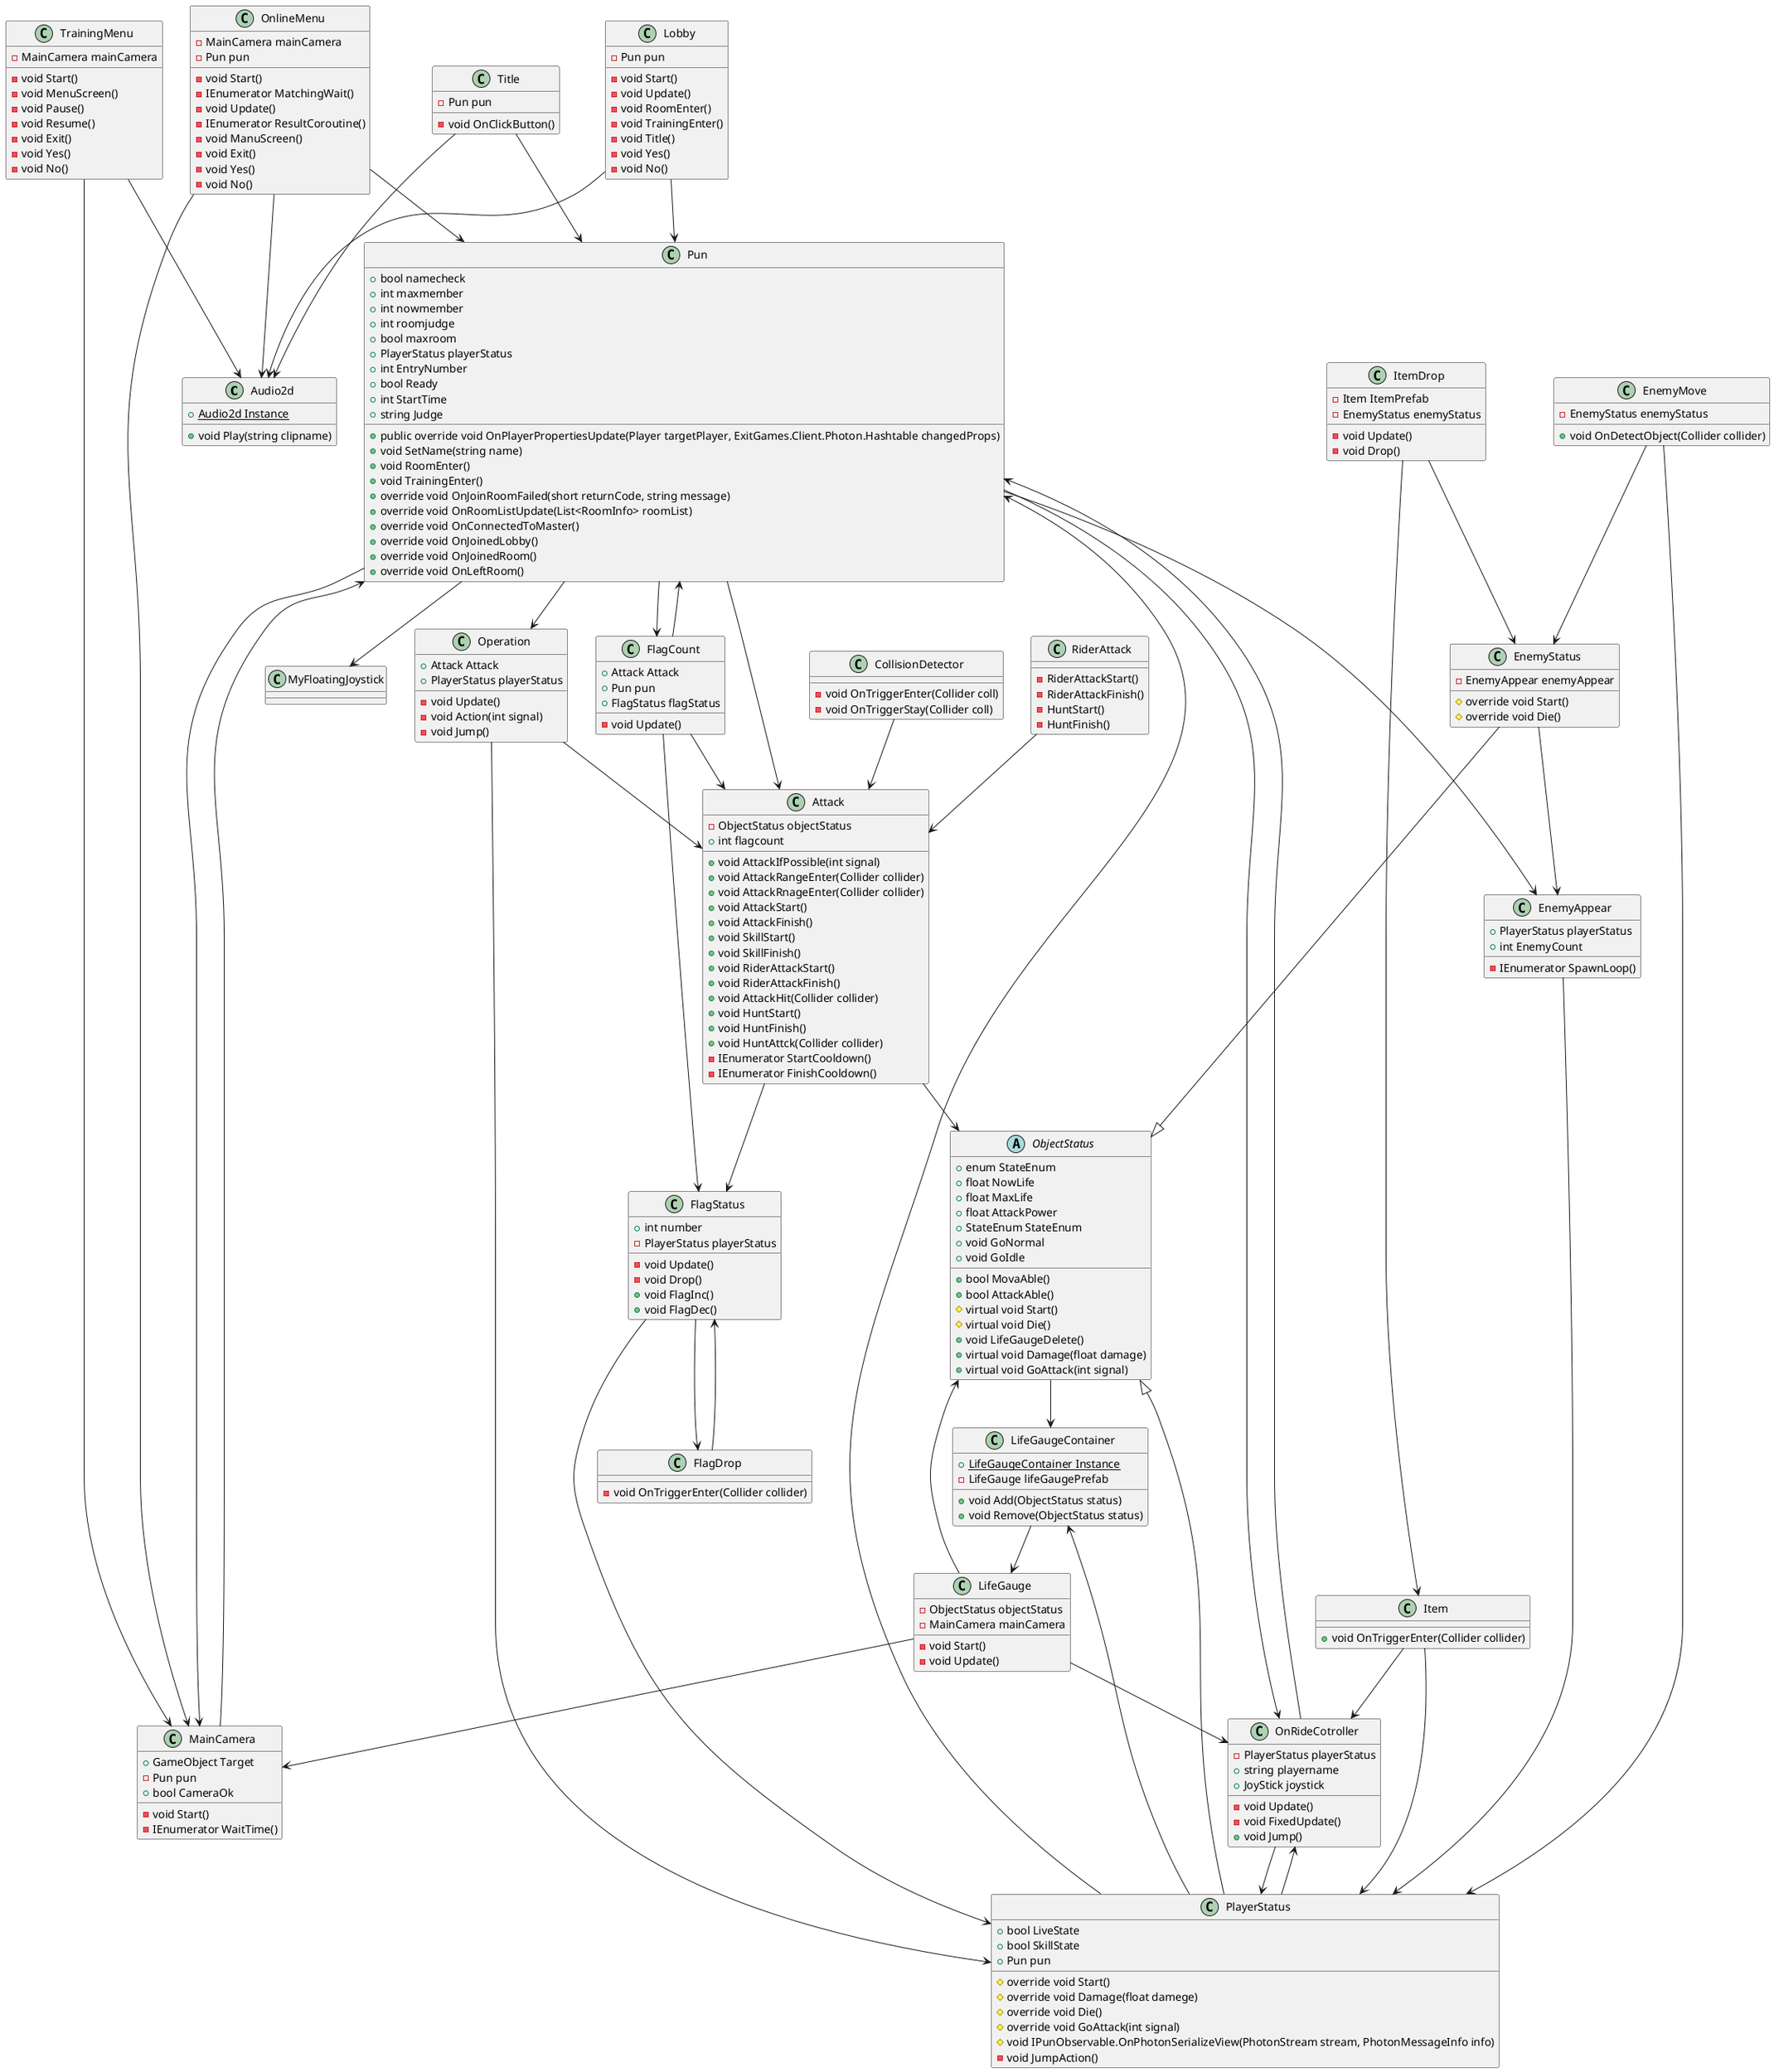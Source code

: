 @startuml class

class Audio2d
{
    + {static} Audio2d Instance
    + void Play(string clipname)
}

class CollisionDetector
{
    - void OnTriggerEnter(Collider coll)
    - void OnTriggerStay(Collider coll)
}

CollisionDetector --> Attack

class Attack
{
    - ObjectStatus objectStatus
    + int flagcount
    + void AttackIfPossible(int signal)
    + void AttackRangeEnter(Collider collider)
    + void AttackRnageEnter(Collider collider)
    + void AttackStart()
    + void AttackFinish()
    + void SkillStart()
    + void SkillFinish()
    + void RiderAttackStart()
    + void RiderAttackFinish()
    + void AttackHit(Collider collider)
    + void HuntStart()
    + void HuntFinish()
    + void HuntAttck(Collider collider)
    - IEnumerator StartCooldown()
    - IEnumerator FinishCooldown()
}

Attack --> ObjectStatus
Attack --> FlagStatus

class RiderAttack
{
    - RiderAttackStart()
    - RiderAttackFinish()
    - HuntStart()
    - HuntFinish()
}

RiderAttack --> Attack

abstract ObjectStatus
{
    + enum StateEnum
    + float NowLife
    + float MaxLife
    + float AttackPower
    + StateEnum StateEnum
    + bool MovaAble()
    + bool AttackAble()
    # virtual void Start()
    # virtual void Die()
    + void LifeGaugeDelete()
    + virtual void Damage(float damage)
    + virtual void GoAttack(int signal)
    + void GoNormal
    + void GoIdle
}

ObjectStatus --> LifeGaugeContainer

class PlayerStatus
{
    + bool LiveState
    + bool SkillState
    + Pun pun
    # override void Start()
    # override void Damage(float damege)
    # override void Die()
    # override void GoAttack(int signal)
    # void IPunObservable.OnPhotonSerializeView(PhotonStream stream, PhotonMessageInfo info)
    - void JumpAction()
}

PlayerStatus --|> ObjectStatus
PlayerStatus --> Pun
PlayerStatus --> OnRideCotroller
PlayerStatus --> LifeGaugeContainer

class EnemyStatus
{
    - EnemyAppear enemyAppear
    # override void Start()
    # override void Die()
}

EnemyStatus ---|> ObjectStatus
EnemyStatus --> EnemyAppear

class EnemyMove
{
    - EnemyStatus enemyStatus
    + void OnDetectObject(Collider collider)
}

EnemyMove --> EnemyStatus
EnemyMove --> PlayerStatus

class EnemyAppear
{
    + PlayerStatus playerStatus
    + int EnemyCount
    - IEnumerator SpawnLoop()
}

EnemyAppear --> PlayerStatus

class OnRideCotroller
{
    - PlayerStatus playerStatus
    + string playername
    + JoyStick joystick
    - void Update()
    - void FixedUpdate()
    + void Jump()
}

OnRideCotroller --> PlayerStatus
OnRideCotroller --> Pun

class Pun
{
    + bool namecheck
    + int maxmember
    + int nowmember
    + int roomjudge
    + bool maxroom
    + PlayerStatus playerStatus
    + int EntryNumber
    + bool Ready
    + int StartTime
    + string Judge
    + public override void OnPlayerPropertiesUpdate(Player targetPlayer, ExitGames.Client.Photon.Hashtable changedProps)
    + void SetName(string name)
    + void RoomEnter()
    + void TrainingEnter()
    + override void OnJoinRoomFailed(short returnCode, string message)
    + override void OnRoomListUpdate(List<RoomInfo> roomList)
    + override void OnConnectedToMaster()
    + override void OnJoinedLobby()
    + override void OnJoinedRoom()
    + override void OnLeftRoom()
}

Pun --> Attack
Pun --> OnRideCotroller
Pun --> MainCamera
Pun --> Operation
Pun --> FlagCount
Pun --> MyFloatingJoystick
Pun --> EnemyAppear

class FlagStatus
{
    + int number
    - PlayerStatus playerStatus
    - void Update()
    - void Drop()
    + void FlagInc()
    + void FlagDec()
}

FlagStatus --> PlayerStatus
FlagStatus --> FlagDrop


class FlagDrop
{
    - void OnTriggerEnter(Collider collider)
}

FlagDrop --> FlagStatus

class FlagCount
{
    + Attack Attack
    + Pun pun
    + FlagStatus flagStatus
    - void Update()
}

FlagCount --> Attack
FlagCount --> Pun
FlagCount --> FlagStatus

class Item
{
    + void OnTriggerEnter(Collider collider)
}

Item --> PlayerStatus
Item --> OnRideCotroller

class ItemDrop
{
    - Item ItemPrefab
    - EnemyStatus enemyStatus
    - void Update()
    - void Drop()
}

ItemDrop --> Item
ItemDrop --> EnemyStatus

class LifeGaugeContainer
{
    + {static} LifeGaugeContainer Instance
    - LifeGauge lifeGaugePrefab
    + void Add(ObjectStatus status)
    + void Remove(ObjectStatus status)
}

LifeGaugeContainer --> LifeGauge

class LifeGauge
{
    - ObjectStatus objectStatus
    - MainCamera mainCamera
    - void Start()
    - void Update()
}

LifeGauge --> ObjectStatus
LifeGauge --> MainCamera
LifeGauge --> OnRideCotroller

class MainCamera
{
    + GameObject Target
    - Pun pun
    + bool CameraOk
    - void Start()
    - IEnumerator WaitTime()
}

MainCamera --> Pun

class OnlineMenu
{
    - MainCamera mainCamera
    - Pun pun
    - void Start()
    - IEnumerator MatchingWait()
    - void Update()
    - IEnumerator ResultCoroutine()
    - void ManuScreen()
    - void Exit()
    - void Yes()
    - void No()
}

OnlineMenu --> MainCamera
OnlineMenu --> Pun
OnlineMenu --> Audio2d

class TrainingMenu
{
    - MainCamera mainCamera
    - void Start()
    - void MenuScreen()
    - void Pause()
    - void Resume()
    - void Exit()
    - void Yes()
    - void No()
}

TrainingMenu --> MainCamera
TrainingMenu --> Audio2d

class Operation
{
    + Attack Attack
    + PlayerStatus playerStatus
    - void Update()
    - void Action(int signal)
    - void Jump()
}

Operation --> Attack
Operation --> PlayerStatus

class Title
{
    - Pun pun
    - void OnClickButton()
}

Title --> Pun
Title --> Audio2d

class Lobby
{
    - Pun pun
    - void Start()
    - void Update()
    - void RoomEnter()
    - void TrainingEnter()
    - void Title()
    - void Yes()
    - void No()
}

Lobby --> Pun
Lobby --> Audio2d

class MyFloatingJoystick
{

}

@enduml